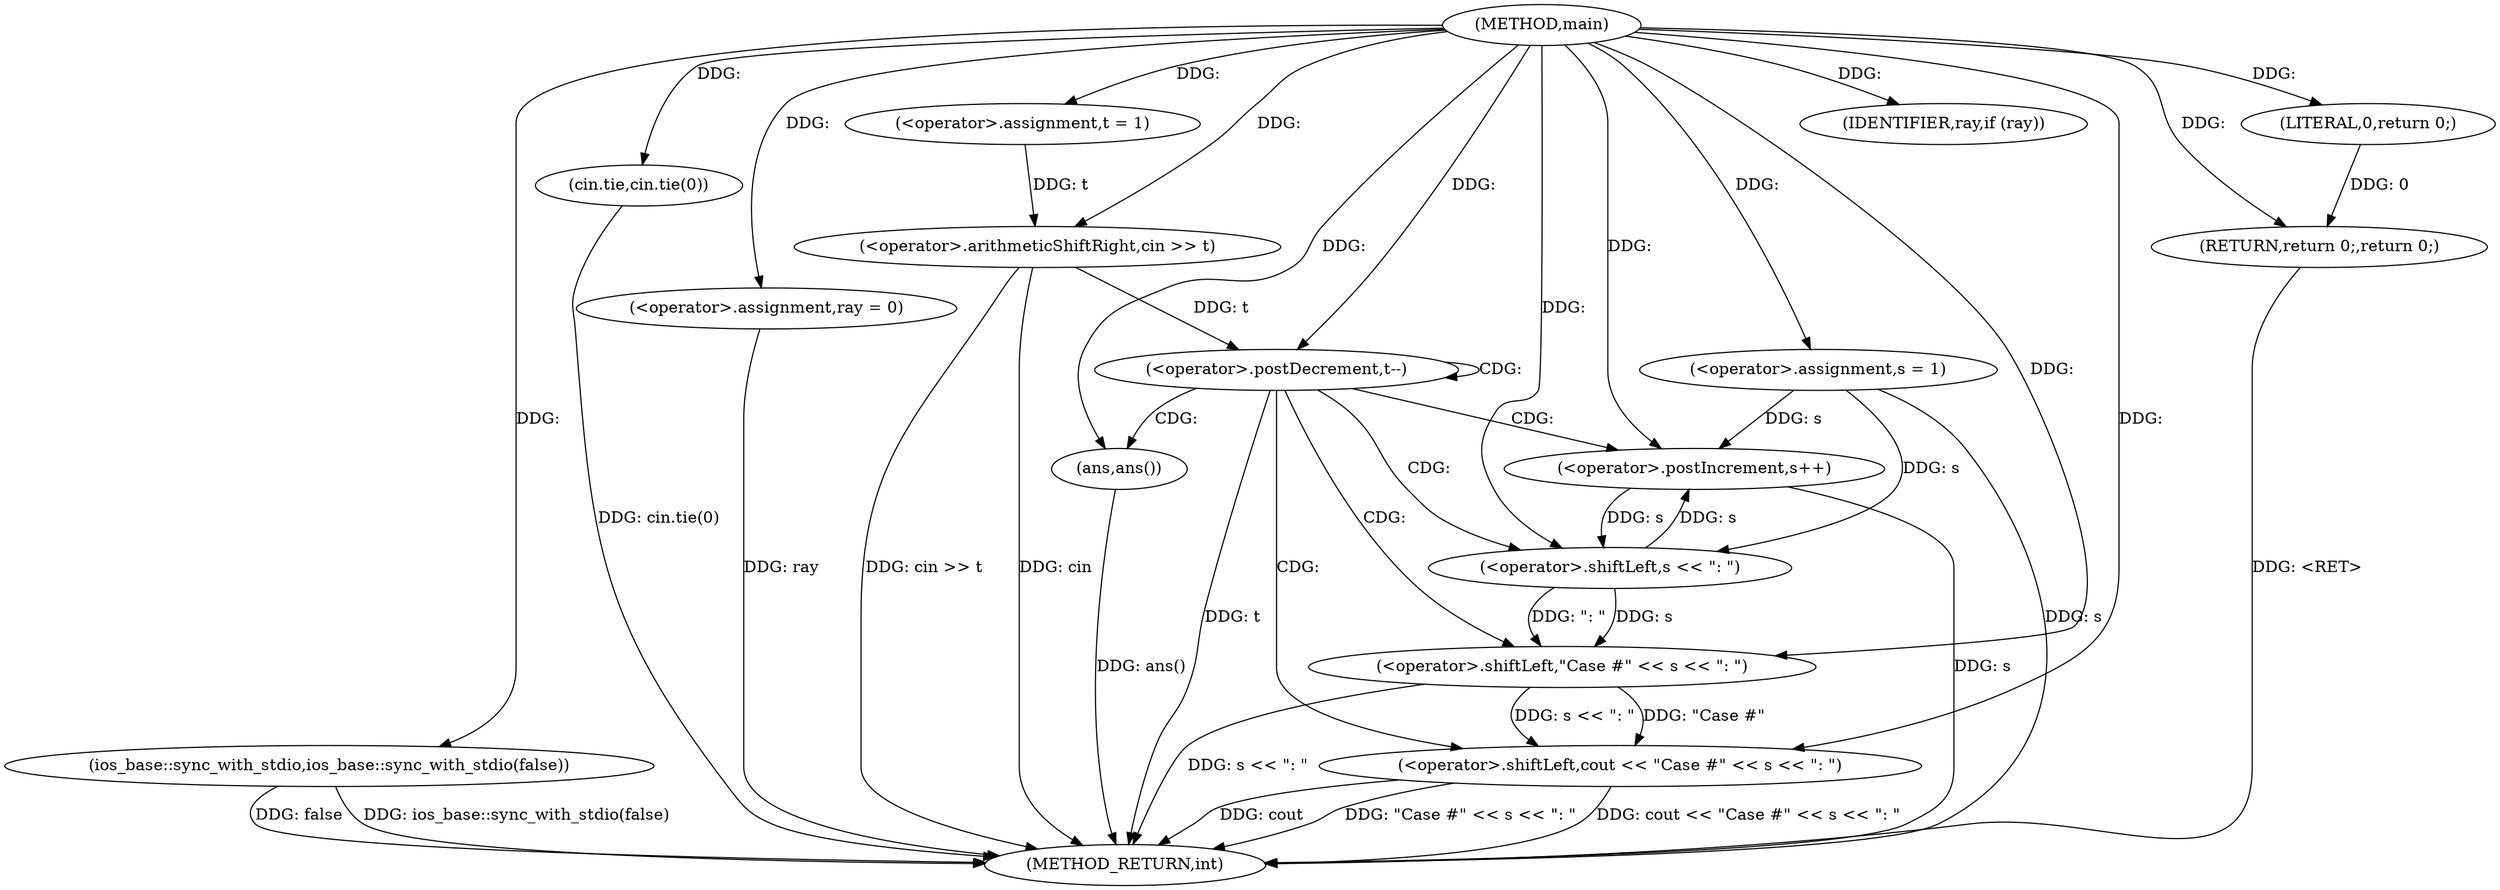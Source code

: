 digraph "main" {  
"1000268" [label = "(METHOD,main)" ]
"1000307" [label = "(METHOD_RETURN,int)" ]
"1000270" [label = "(ios_base::sync_with_stdio,ios_base::sync_with_stdio(false))" ]
"1000272" [label = "(cin.tie,cin.tie(0))" ]
"1000275" [label = "(<operator>.assignment,s = 1)" ]
"1000279" [label = "(<operator>.assignment,ray = 0)" ]
"1000283" [label = "(<operator>.assignment,t = 1)" ]
"1000286" [label = "(<operator>.arithmeticShiftRight,cin >> t)" ]
"1000305" [label = "(RETURN,return 0;,return 0;)" ]
"1000290" [label = "(<operator>.postDecrement,t--)" ]
"1000306" [label = "(LITERAL,0,return 0;)" ]
"1000302" [label = "(ans,ans())" ]
"1000303" [label = "(<operator>.postIncrement,s++)" ]
"1000294" [label = "(IDENTIFIER,ray,if (ray))" ]
"1000295" [label = "(<operator>.shiftLeft,cout << \"Case #\" << s << \": \")" ]
"1000297" [label = "(<operator>.shiftLeft,\"Case #\" << s << \": \")" ]
"1000299" [label = "(<operator>.shiftLeft,s << \": \")" ]
  "1000270" -> "1000307"  [ label = "DDG: ios_base::sync_with_stdio(false)"] 
  "1000272" -> "1000307"  [ label = "DDG: cin.tie(0)"] 
  "1000275" -> "1000307"  [ label = "DDG: s"] 
  "1000279" -> "1000307"  [ label = "DDG: ray"] 
  "1000286" -> "1000307"  [ label = "DDG: cin >> t"] 
  "1000290" -> "1000307"  [ label = "DDG: t"] 
  "1000297" -> "1000307"  [ label = "DDG: s << \": \""] 
  "1000295" -> "1000307"  [ label = "DDG: \"Case #\" << s << \": \""] 
  "1000295" -> "1000307"  [ label = "DDG: cout << \"Case #\" << s << \": \""] 
  "1000302" -> "1000307"  [ label = "DDG: ans()"] 
  "1000303" -> "1000307"  [ label = "DDG: s"] 
  "1000305" -> "1000307"  [ label = "DDG: <RET>"] 
  "1000286" -> "1000307"  [ label = "DDG: cin"] 
  "1000295" -> "1000307"  [ label = "DDG: cout"] 
  "1000270" -> "1000307"  [ label = "DDG: false"] 
  "1000268" -> "1000275"  [ label = "DDG: "] 
  "1000268" -> "1000279"  [ label = "DDG: "] 
  "1000268" -> "1000283"  [ label = "DDG: "] 
  "1000306" -> "1000305"  [ label = "DDG: 0"] 
  "1000268" -> "1000305"  [ label = "DDG: "] 
  "1000268" -> "1000270"  [ label = "DDG: "] 
  "1000268" -> "1000272"  [ label = "DDG: "] 
  "1000268" -> "1000286"  [ label = "DDG: "] 
  "1000283" -> "1000286"  [ label = "DDG: t"] 
  "1000268" -> "1000306"  [ label = "DDG: "] 
  "1000286" -> "1000290"  [ label = "DDG: t"] 
  "1000268" -> "1000290"  [ label = "DDG: "] 
  "1000268" -> "1000302"  [ label = "DDG: "] 
  "1000268" -> "1000294"  [ label = "DDG: "] 
  "1000275" -> "1000303"  [ label = "DDG: s"] 
  "1000299" -> "1000303"  [ label = "DDG: s"] 
  "1000268" -> "1000303"  [ label = "DDG: "] 
  "1000268" -> "1000295"  [ label = "DDG: "] 
  "1000297" -> "1000295"  [ label = "DDG: \"Case #\""] 
  "1000297" -> "1000295"  [ label = "DDG: s << \": \""] 
  "1000268" -> "1000297"  [ label = "DDG: "] 
  "1000299" -> "1000297"  [ label = "DDG: s"] 
  "1000299" -> "1000297"  [ label = "DDG: \": \""] 
  "1000275" -> "1000299"  [ label = "DDG: s"] 
  "1000303" -> "1000299"  [ label = "DDG: s"] 
  "1000268" -> "1000299"  [ label = "DDG: "] 
  "1000290" -> "1000303"  [ label = "CDG: "] 
  "1000290" -> "1000302"  [ label = "CDG: "] 
  "1000290" -> "1000290"  [ label = "CDG: "] 
  "1000290" -> "1000297"  [ label = "CDG: "] 
  "1000290" -> "1000299"  [ label = "CDG: "] 
  "1000290" -> "1000295"  [ label = "CDG: "] 
}
